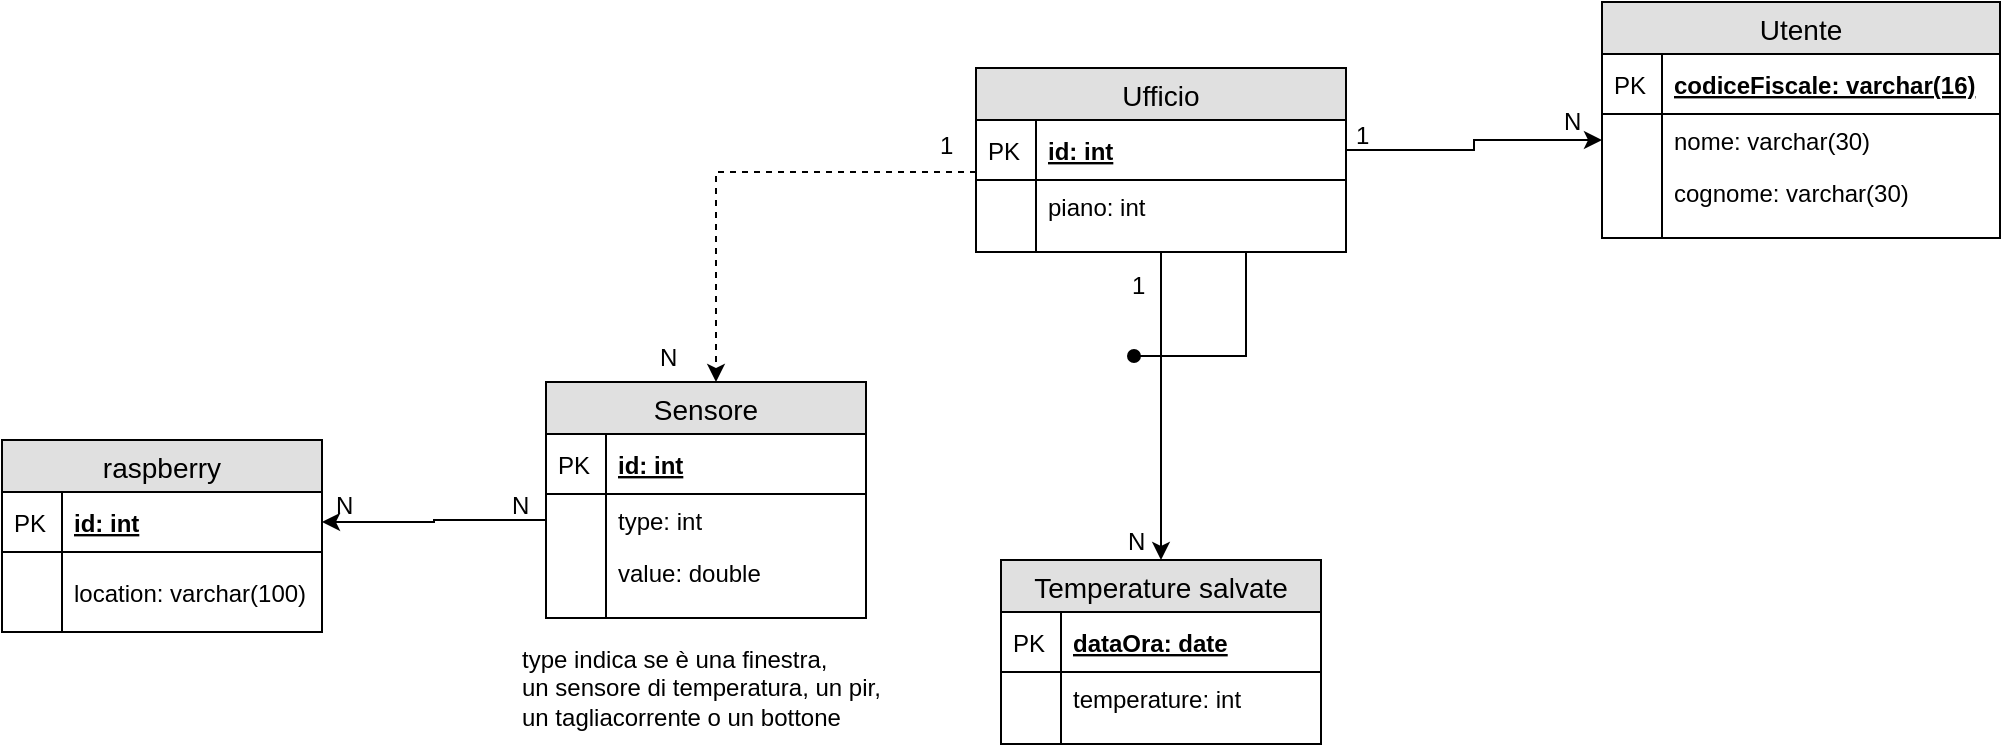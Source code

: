 <mxfile pages="1" version="11.2.5" type="device"><diagram id="4sE6rNUUj_0W_jl_XqRR" name="Page-1"><mxGraphModel dx="1486" dy="818" grid="0" gridSize="10" guides="1" tooltips="1" connect="1" arrows="1" fold="1" page="0" pageScale="1" pageWidth="827" pageHeight="1169" math="0" shadow="0"><root><mxCell id="0"/><mxCell id="1" parent="0"/><mxCell id="cxWCOzcrOJBSNeHOQnRx-14" style="edgeStyle=orthogonalEdgeStyle;rounded=0;orthogonalLoop=1;jettySize=auto;html=1;entryX=0.5;entryY=0;entryDx=0;entryDy=0;" parent="1" source="aO9DNiBAF3TeqYwznPGn-1" target="aO9DNiBAF3TeqYwznPGn-68" edge="1"><mxGeometry relative="1" as="geometry"/></mxCell><mxCell id="cxWCOzcrOJBSNeHOQnRx-16" style="edgeStyle=orthogonalEdgeStyle;rounded=0;orthogonalLoop=1;jettySize=auto;html=1;endArrow=oval;endFill=1;" parent="1" source="aO9DNiBAF3TeqYwznPGn-1" edge="1"><mxGeometry relative="1" as="geometry"><mxPoint x="316" y="401" as="targetPoint"/><Array as="points"><mxPoint x="372" y="401"/><mxPoint x="316" y="401"/></Array></mxGeometry></mxCell><mxCell id="aO9DNiBAF3TeqYwznPGn-1" value="Ufficio" style="swimlane;fontStyle=0;childLayout=stackLayout;horizontal=1;startSize=26;fillColor=#e0e0e0;horizontalStack=0;resizeParent=1;resizeParentMax=0;resizeLast=0;collapsible=1;marginBottom=0;swimlaneFillColor=#ffffff;align=center;fontSize=14;" parent="1" vertex="1"><mxGeometry x="237" y="257" width="185" height="92" as="geometry"/></mxCell><mxCell id="aO9DNiBAF3TeqYwznPGn-2" value="id: int" style="shape=partialRectangle;top=0;left=0;right=0;bottom=1;align=left;verticalAlign=middle;fillColor=none;spacingLeft=34;spacingRight=4;overflow=hidden;rotatable=0;points=[[0,0.5],[1,0.5]];portConstraint=eastwest;dropTarget=0;fontStyle=5;fontSize=12;" parent="aO9DNiBAF3TeqYwznPGn-1" vertex="1"><mxGeometry y="26" width="185" height="30" as="geometry"/></mxCell><mxCell id="aO9DNiBAF3TeqYwznPGn-3" value="PK" style="shape=partialRectangle;top=0;left=0;bottom=0;fillColor=none;align=left;verticalAlign=middle;spacingLeft=4;spacingRight=4;overflow=hidden;rotatable=0;points=[];portConstraint=eastwest;part=1;fontSize=12;" parent="aO9DNiBAF3TeqYwznPGn-2" vertex="1" connectable="0"><mxGeometry width="30" height="30" as="geometry"/></mxCell><mxCell id="aO9DNiBAF3TeqYwznPGn-4" value="piano: int" style="shape=partialRectangle;top=0;left=0;right=0;bottom=0;align=left;verticalAlign=top;fillColor=none;spacingLeft=34;spacingRight=4;overflow=hidden;rotatable=0;points=[[0,0.5],[1,0.5]];portConstraint=eastwest;dropTarget=0;fontSize=12;" parent="aO9DNiBAF3TeqYwznPGn-1" vertex="1"><mxGeometry y="56" width="185" height="26" as="geometry"/></mxCell><mxCell id="aO9DNiBAF3TeqYwznPGn-5" value="" style="shape=partialRectangle;top=0;left=0;bottom=0;fillColor=none;align=left;verticalAlign=top;spacingLeft=4;spacingRight=4;overflow=hidden;rotatable=0;points=[];portConstraint=eastwest;part=1;fontSize=12;" parent="aO9DNiBAF3TeqYwznPGn-4" vertex="1" connectable="0"><mxGeometry width="30" height="26" as="geometry"/></mxCell><mxCell id="aO9DNiBAF3TeqYwznPGn-10" value="" style="shape=partialRectangle;top=0;left=0;right=0;bottom=0;align=left;verticalAlign=top;fillColor=none;spacingLeft=34;spacingRight=4;overflow=hidden;rotatable=0;points=[[0,0.5],[1,0.5]];portConstraint=eastwest;dropTarget=0;fontSize=12;" parent="aO9DNiBAF3TeqYwznPGn-1" vertex="1"><mxGeometry y="82" width="185" height="10" as="geometry"/></mxCell><mxCell id="aO9DNiBAF3TeqYwznPGn-11" value="" style="shape=partialRectangle;top=0;left=0;bottom=0;fillColor=none;align=left;verticalAlign=top;spacingLeft=4;spacingRight=4;overflow=hidden;rotatable=0;points=[];portConstraint=eastwest;part=1;fontSize=12;" parent="aO9DNiBAF3TeqYwznPGn-10" vertex="1" connectable="0"><mxGeometry width="30" height="10" as="geometry"/></mxCell><mxCell id="aO9DNiBAF3TeqYwznPGn-12" value="Utente" style="swimlane;fontStyle=0;childLayout=stackLayout;horizontal=1;startSize=26;fillColor=#e0e0e0;horizontalStack=0;resizeParent=1;resizeParentMax=0;resizeLast=0;collapsible=1;marginBottom=0;swimlaneFillColor=#ffffff;align=center;fontSize=14;" parent="1" vertex="1"><mxGeometry x="550" y="224" width="199" height="118" as="geometry"/></mxCell><mxCell id="aO9DNiBAF3TeqYwznPGn-13" value="codiceFiscale: varchar(16)" style="shape=partialRectangle;top=0;left=0;right=0;bottom=1;align=left;verticalAlign=middle;fillColor=none;spacingLeft=34;spacingRight=4;overflow=hidden;rotatable=0;points=[[0,0.5],[1,0.5]];portConstraint=eastwest;dropTarget=0;fontStyle=5;fontSize=12;" parent="aO9DNiBAF3TeqYwznPGn-12" vertex="1"><mxGeometry y="26" width="199" height="30" as="geometry"/></mxCell><mxCell id="aO9DNiBAF3TeqYwznPGn-14" value="PK" style="shape=partialRectangle;top=0;left=0;bottom=0;fillColor=none;align=left;verticalAlign=middle;spacingLeft=4;spacingRight=4;overflow=hidden;rotatable=0;points=[];portConstraint=eastwest;part=1;fontSize=12;" parent="aO9DNiBAF3TeqYwznPGn-13" vertex="1" connectable="0"><mxGeometry width="30" height="30" as="geometry"/></mxCell><mxCell id="aO9DNiBAF3TeqYwznPGn-15" value="nome: varchar(30)" style="shape=partialRectangle;top=0;left=0;right=0;bottom=0;align=left;verticalAlign=top;fillColor=none;spacingLeft=34;spacingRight=4;overflow=hidden;rotatable=0;points=[[0,0.5],[1,0.5]];portConstraint=eastwest;dropTarget=0;fontSize=12;" parent="aO9DNiBAF3TeqYwznPGn-12" vertex="1"><mxGeometry y="56" width="199" height="26" as="geometry"/></mxCell><mxCell id="aO9DNiBAF3TeqYwznPGn-16" value="" style="shape=partialRectangle;top=0;left=0;bottom=0;fillColor=none;align=left;verticalAlign=top;spacingLeft=4;spacingRight=4;overflow=hidden;rotatable=0;points=[];portConstraint=eastwest;part=1;fontSize=12;" parent="aO9DNiBAF3TeqYwznPGn-15" vertex="1" connectable="0"><mxGeometry width="30" height="26" as="geometry"/></mxCell><mxCell id="aO9DNiBAF3TeqYwznPGn-17" value="cognome: varchar(30)" style="shape=partialRectangle;top=0;left=0;right=0;bottom=0;align=left;verticalAlign=top;fillColor=none;spacingLeft=34;spacingRight=4;overflow=hidden;rotatable=0;points=[[0,0.5],[1,0.5]];portConstraint=eastwest;dropTarget=0;fontSize=12;" parent="aO9DNiBAF3TeqYwznPGn-12" vertex="1"><mxGeometry y="82" width="199" height="26" as="geometry"/></mxCell><mxCell id="aO9DNiBAF3TeqYwznPGn-18" value="" style="shape=partialRectangle;top=0;left=0;bottom=0;fillColor=none;align=left;verticalAlign=top;spacingLeft=4;spacingRight=4;overflow=hidden;rotatable=0;points=[];portConstraint=eastwest;part=1;fontSize=12;" parent="aO9DNiBAF3TeqYwznPGn-17" vertex="1" connectable="0"><mxGeometry width="30" height="26" as="geometry"/></mxCell><mxCell id="aO9DNiBAF3TeqYwznPGn-21" value="" style="shape=partialRectangle;top=0;left=0;right=0;bottom=0;align=left;verticalAlign=top;fillColor=none;spacingLeft=34;spacingRight=4;overflow=hidden;rotatable=0;points=[[0,0.5],[1,0.5]];portConstraint=eastwest;dropTarget=0;fontSize=12;" parent="aO9DNiBAF3TeqYwznPGn-12" vertex="1"><mxGeometry y="108" width="199" height="10" as="geometry"/></mxCell><mxCell id="aO9DNiBAF3TeqYwznPGn-22" value="" style="shape=partialRectangle;top=0;left=0;bottom=0;fillColor=none;align=left;verticalAlign=top;spacingLeft=4;spacingRight=4;overflow=hidden;rotatable=0;points=[];portConstraint=eastwest;part=1;fontSize=12;" parent="aO9DNiBAF3TeqYwznPGn-21" vertex="1" connectable="0"><mxGeometry width="30" height="10" as="geometry"/></mxCell><mxCell id="aO9DNiBAF3TeqYwznPGn-23" style="edgeStyle=orthogonalEdgeStyle;rounded=0;orthogonalLoop=1;jettySize=auto;html=1;entryX=0;entryY=0.5;entryDx=0;entryDy=0;" parent="1" source="aO9DNiBAF3TeqYwznPGn-2" target="aO9DNiBAF3TeqYwznPGn-15" edge="1"><mxGeometry relative="1" as="geometry"/></mxCell><mxCell id="aO9DNiBAF3TeqYwznPGn-68" value="Temperature salvate" style="swimlane;fontStyle=0;childLayout=stackLayout;horizontal=1;startSize=26;fillColor=#e0e0e0;horizontalStack=0;resizeParent=1;resizeParentMax=0;resizeLast=0;collapsible=1;marginBottom=0;swimlaneFillColor=#ffffff;align=center;fontSize=14;" parent="1" vertex="1"><mxGeometry x="249.5" y="503" width="160" height="92" as="geometry"/></mxCell><mxCell id="aO9DNiBAF3TeqYwznPGn-69" value="dataOra: date" style="shape=partialRectangle;top=0;left=0;right=0;bottom=1;align=left;verticalAlign=middle;fillColor=none;spacingLeft=34;spacingRight=4;overflow=hidden;rotatable=0;points=[[0,0.5],[1,0.5]];portConstraint=eastwest;dropTarget=0;fontStyle=5;fontSize=12;" parent="aO9DNiBAF3TeqYwznPGn-68" vertex="1"><mxGeometry y="26" width="160" height="30" as="geometry"/></mxCell><mxCell id="aO9DNiBAF3TeqYwznPGn-70" value="PK" style="shape=partialRectangle;top=0;left=0;bottom=0;fillColor=none;align=left;verticalAlign=middle;spacingLeft=4;spacingRight=4;overflow=hidden;rotatable=0;points=[];portConstraint=eastwest;part=1;fontSize=12;" parent="aO9DNiBAF3TeqYwznPGn-69" vertex="1" connectable="0"><mxGeometry width="30" height="30" as="geometry"/></mxCell><mxCell id="aO9DNiBAF3TeqYwznPGn-73" value="temperature: int" style="shape=partialRectangle;top=0;left=0;right=0;bottom=0;align=left;verticalAlign=top;fillColor=none;spacingLeft=34;spacingRight=4;overflow=hidden;rotatable=0;points=[[0,0.5],[1,0.5]];portConstraint=eastwest;dropTarget=0;fontSize=12;" parent="aO9DNiBAF3TeqYwznPGn-68" vertex="1"><mxGeometry y="56" width="160" height="26" as="geometry"/></mxCell><mxCell id="aO9DNiBAF3TeqYwznPGn-74" value="" style="shape=partialRectangle;top=0;left=0;bottom=0;fillColor=none;align=left;verticalAlign=top;spacingLeft=4;spacingRight=4;overflow=hidden;rotatable=0;points=[];portConstraint=eastwest;part=1;fontSize=12;" parent="aO9DNiBAF3TeqYwznPGn-73" vertex="1" connectable="0"><mxGeometry width="30" height="26" as="geometry"/></mxCell><mxCell id="aO9DNiBAF3TeqYwznPGn-77" value="" style="shape=partialRectangle;top=0;left=0;right=0;bottom=0;align=left;verticalAlign=top;fillColor=none;spacingLeft=34;spacingRight=4;overflow=hidden;rotatable=0;points=[[0,0.5],[1,0.5]];portConstraint=eastwest;dropTarget=0;fontSize=12;" parent="aO9DNiBAF3TeqYwznPGn-68" vertex="1"><mxGeometry y="82" width="160" height="10" as="geometry"/></mxCell><mxCell id="aO9DNiBAF3TeqYwznPGn-78" value="" style="shape=partialRectangle;top=0;left=0;bottom=0;fillColor=none;align=left;verticalAlign=top;spacingLeft=4;spacingRight=4;overflow=hidden;rotatable=0;points=[];portConstraint=eastwest;part=1;fontSize=12;" parent="aO9DNiBAF3TeqYwznPGn-77" vertex="1" connectable="0"><mxGeometry width="30" height="10" as="geometry"/></mxCell><mxCell id="aO9DNiBAF3TeqYwznPGn-80" value="1" style="text;html=1;resizable=0;points=[];autosize=1;align=left;verticalAlign=top;spacingTop=-4;" parent="1" vertex="1"><mxGeometry x="312.5" y="356" width="17" height="14" as="geometry"/></mxCell><mxCell id="aO9DNiBAF3TeqYwznPGn-81" value="N" style="text;html=1;resizable=0;points=[];autosize=1;align=left;verticalAlign=top;spacingTop=-4;" parent="1" vertex="1"><mxGeometry x="310.5" y="484" width="19" height="14" as="geometry"/></mxCell><mxCell id="aO9DNiBAF3TeqYwznPGn-86" value="1" style="text;html=1;resizable=0;points=[];autosize=1;align=left;verticalAlign=top;spacingTop=-4;" parent="1" vertex="1"><mxGeometry x="217" y="286" width="17" height="14" as="geometry"/></mxCell><mxCell id="aO9DNiBAF3TeqYwznPGn-99" value="1" style="text;html=1;resizable=0;points=[];autosize=1;align=left;verticalAlign=top;spacingTop=-4;" parent="1" vertex="1"><mxGeometry x="424.5" y="281" width="17" height="14" as="geometry"/></mxCell><mxCell id="aO9DNiBAF3TeqYwznPGn-100" value="N" style="text;html=1;resizable=0;points=[];autosize=1;align=left;verticalAlign=top;spacingTop=-4;" parent="1" vertex="1"><mxGeometry x="529" y="274" width="19" height="14" as="geometry"/></mxCell><mxCell id="cxWCOzcrOJBSNeHOQnRx-1" value="Sensore" style="swimlane;fontStyle=0;childLayout=stackLayout;horizontal=1;startSize=26;fillColor=#e0e0e0;horizontalStack=0;resizeParent=1;resizeParentMax=0;resizeLast=0;collapsible=1;marginBottom=0;swimlaneFillColor=#ffffff;align=center;fontSize=14;" parent="1" vertex="1"><mxGeometry x="22" y="414" width="160" height="118" as="geometry"/></mxCell><mxCell id="cxWCOzcrOJBSNeHOQnRx-2" value="id: int" style="shape=partialRectangle;top=0;left=0;right=0;bottom=1;align=left;verticalAlign=middle;fillColor=none;spacingLeft=34;spacingRight=4;overflow=hidden;rotatable=0;points=[[0,0.5],[1,0.5]];portConstraint=eastwest;dropTarget=0;fontStyle=5;fontSize=12;" parent="cxWCOzcrOJBSNeHOQnRx-1" vertex="1"><mxGeometry y="26" width="160" height="30" as="geometry"/></mxCell><mxCell id="cxWCOzcrOJBSNeHOQnRx-3" value="PK" style="shape=partialRectangle;top=0;left=0;bottom=0;fillColor=none;align=left;verticalAlign=middle;spacingLeft=4;spacingRight=4;overflow=hidden;rotatable=0;points=[];portConstraint=eastwest;part=1;fontSize=12;" parent="cxWCOzcrOJBSNeHOQnRx-2" vertex="1" connectable="0"><mxGeometry width="30" height="30" as="geometry"/></mxCell><mxCell id="cxWCOzcrOJBSNeHOQnRx-4" value="type: int" style="shape=partialRectangle;top=0;left=0;right=0;bottom=0;align=left;verticalAlign=top;fillColor=none;spacingLeft=34;spacingRight=4;overflow=hidden;rotatable=0;points=[[0,0.5],[1,0.5]];portConstraint=eastwest;dropTarget=0;fontSize=12;" parent="cxWCOzcrOJBSNeHOQnRx-1" vertex="1"><mxGeometry y="56" width="160" height="26" as="geometry"/></mxCell><mxCell id="cxWCOzcrOJBSNeHOQnRx-5" value="" style="shape=partialRectangle;top=0;left=0;bottom=0;fillColor=none;align=left;verticalAlign=top;spacingLeft=4;spacingRight=4;overflow=hidden;rotatable=0;points=[];portConstraint=eastwest;part=1;fontSize=12;" parent="cxWCOzcrOJBSNeHOQnRx-4" vertex="1" connectable="0"><mxGeometry width="30" height="26" as="geometry"/></mxCell><mxCell id="cxWCOzcrOJBSNeHOQnRx-9" value="value: double" style="shape=partialRectangle;top=0;left=0;right=0;bottom=0;align=left;verticalAlign=top;fillColor=none;spacingLeft=34;spacingRight=4;overflow=hidden;rotatable=0;points=[[0,0.5],[1,0.5]];portConstraint=eastwest;dropTarget=0;fontSize=12;" parent="cxWCOzcrOJBSNeHOQnRx-1" vertex="1"><mxGeometry y="82" width="160" height="26" as="geometry"/></mxCell><mxCell id="cxWCOzcrOJBSNeHOQnRx-10" value="" style="shape=partialRectangle;top=0;left=0;bottom=0;fillColor=none;align=left;verticalAlign=top;spacingLeft=4;spacingRight=4;overflow=hidden;rotatable=0;points=[];portConstraint=eastwest;part=1;fontSize=12;" parent="cxWCOzcrOJBSNeHOQnRx-9" vertex="1" connectable="0"><mxGeometry width="30" height="26" as="geometry"/></mxCell><mxCell id="cxWCOzcrOJBSNeHOQnRx-6" value="" style="shape=partialRectangle;top=0;left=0;right=0;bottom=0;align=left;verticalAlign=top;fillColor=none;spacingLeft=34;spacingRight=4;overflow=hidden;rotatable=0;points=[[0,0.5],[1,0.5]];portConstraint=eastwest;dropTarget=0;fontSize=12;" parent="cxWCOzcrOJBSNeHOQnRx-1" vertex="1"><mxGeometry y="108" width="160" height="10" as="geometry"/></mxCell><mxCell id="cxWCOzcrOJBSNeHOQnRx-7" value="" style="shape=partialRectangle;top=0;left=0;bottom=0;fillColor=none;align=left;verticalAlign=top;spacingLeft=4;spacingRight=4;overflow=hidden;rotatable=0;points=[];portConstraint=eastwest;part=1;fontSize=12;" parent="cxWCOzcrOJBSNeHOQnRx-6" vertex="1" connectable="0"><mxGeometry width="30" height="10" as="geometry"/></mxCell><mxCell id="cxWCOzcrOJBSNeHOQnRx-11" style="edgeStyle=orthogonalEdgeStyle;rounded=0;orthogonalLoop=1;jettySize=auto;html=1;dashed=1;" parent="1" source="aO9DNiBAF3TeqYwznPGn-2" target="cxWCOzcrOJBSNeHOQnRx-1" edge="1"><mxGeometry relative="1" as="geometry"><Array as="points"><mxPoint x="107" y="309"/></Array></mxGeometry></mxCell><mxCell id="cxWCOzcrOJBSNeHOQnRx-12" value="N" style="text;html=1;resizable=0;points=[];autosize=1;align=left;verticalAlign=top;spacingTop=-4;" parent="1" vertex="1"><mxGeometry x="77" y="392" width="19" height="14" as="geometry"/></mxCell><mxCell id="cxWCOzcrOJBSNeHOQnRx-13" value="type indica se è una finestra,&lt;br&gt;un sensore di temperatura, un pir,&lt;br&gt;un tagliacorrente o un bottone" style="text;html=1;resizable=0;points=[];autosize=1;align=left;verticalAlign=top;spacingTop=-4;" parent="1" vertex="1"><mxGeometry x="7.5" y="543" width="189" height="42" as="geometry"/></mxCell><mxCell id="fgxf7G3aTI5hOdZGhfT3-2" value="raspberry" style="swimlane;fontStyle=0;childLayout=stackLayout;horizontal=1;startSize=26;fillColor=#e0e0e0;horizontalStack=0;resizeParent=1;resizeParentMax=0;resizeLast=0;collapsible=1;marginBottom=0;swimlaneFillColor=#ffffff;align=center;fontSize=14;" parent="1" vertex="1"><mxGeometry x="-250" y="443" width="160" height="96" as="geometry"/></mxCell><mxCell id="fgxf7G3aTI5hOdZGhfT3-3" value="id: int" style="shape=partialRectangle;top=0;left=0;right=0;bottom=1;align=left;verticalAlign=middle;fillColor=none;spacingLeft=34;spacingRight=4;overflow=hidden;rotatable=0;points=[[0,0.5],[1,0.5]];portConstraint=eastwest;dropTarget=0;fontStyle=5;fontSize=12;" parent="fgxf7G3aTI5hOdZGhfT3-2" vertex="1"><mxGeometry y="26" width="160" height="30" as="geometry"/></mxCell><mxCell id="fgxf7G3aTI5hOdZGhfT3-4" value="PK" style="shape=partialRectangle;top=0;left=0;bottom=0;fillColor=none;align=left;verticalAlign=middle;spacingLeft=4;spacingRight=4;overflow=hidden;rotatable=0;points=[];portConstraint=eastwest;part=1;fontSize=12;" parent="fgxf7G3aTI5hOdZGhfT3-3" vertex="1" connectable="0"><mxGeometry width="30" height="30" as="geometry"/></mxCell><mxCell id="fgxf7G3aTI5hOdZGhfT3-11" value="" style="text;strokeColor=#000000;fillColor=none;spacingLeft=4;spacingRight=4;overflow=hidden;rotatable=0;points=[[0,0.5],[1,0.5]];portConstraint=eastwest;fontSize=12;fontFamily=Helvetica;fontColor=#000000;align=left;" parent="fgxf7G3aTI5hOdZGhfT3-2" vertex="1"><mxGeometry y="56" width="160" height="40" as="geometry"/></mxCell><mxCell id="fgxf7G3aTI5hOdZGhfT3-12" value="" style="shape=partialRectangle;top=0;left=0;bottom=0;fillColor=none;align=left;verticalAlign=top;spacingLeft=4;spacingRight=4;overflow=hidden;rotatable=0;points=[];portConstraint=eastwest;part=1;fontSize=12;" parent="fgxf7G3aTI5hOdZGhfT3-11" vertex="1" connectable="0"><mxGeometry width="30" height="10" as="geometry"/></mxCell><mxCell id="2aDIq8NBXiAwYGTE7ZeL-3" value="location: varchar(100)" style="shape=partialRectangle;top=0;left=0;right=0;bottom=0;align=left;verticalAlign=top;fillColor=none;spacingLeft=34;spacingRight=4;overflow=hidden;rotatable=0;points=[[0,0.5],[1,0.5]];portConstraint=eastwest;dropTarget=0;fontSize=12;" parent="fgxf7G3aTI5hOdZGhfT3-11" vertex="1"><mxGeometry y="7" width="160" height="26" as="geometry"/></mxCell><mxCell id="2aDIq8NBXiAwYGTE7ZeL-4" value="" style="shape=partialRectangle;top=0;left=0;bottom=0;fillColor=none;align=left;verticalAlign=top;spacingLeft=4;spacingRight=4;overflow=hidden;rotatable=0;points=[];portConstraint=eastwest;part=1;fontSize=12;" parent="2aDIq8NBXiAwYGTE7ZeL-3" vertex="1" connectable="0"><mxGeometry width="30" height="26" as="geometry"/></mxCell><mxCell id="2aDIq8NBXiAwYGTE7ZeL-5" value="" style="shape=partialRectangle;top=0;left=0;right=0;bottom=0;align=left;verticalAlign=top;fillColor=none;spacingLeft=34;spacingRight=4;overflow=hidden;rotatable=0;points=[[0,0.5],[1,0.5]];portConstraint=eastwest;dropTarget=0;fontSize=12;" parent="fgxf7G3aTI5hOdZGhfT3-11" vertex="1"><mxGeometry y="30" width="160" height="10" as="geometry"/></mxCell><mxCell id="2aDIq8NBXiAwYGTE7ZeL-6" value="" style="shape=partialRectangle;top=0;left=0;bottom=0;fillColor=none;align=left;verticalAlign=top;spacingLeft=4;spacingRight=4;overflow=hidden;rotatable=0;points=[];portConstraint=eastwest;part=1;fontSize=12;" parent="2aDIq8NBXiAwYGTE7ZeL-5" vertex="1" connectable="0"><mxGeometry width="30" height="10" as="geometry"/></mxCell><mxCell id="fgxf7G3aTI5hOdZGhfT3-14" value="N" style="text;html=1;resizable=0;points=[];autosize=1;align=left;verticalAlign=top;spacingTop=-4;" parent="1" vertex="1"><mxGeometry x="-85" y="466" width="19" height="14" as="geometry"/></mxCell><mxCell id="fgxf7G3aTI5hOdZGhfT3-15" value="N" style="text;html=1;resizable=0;points=[];autosize=1;align=left;verticalAlign=top;spacingTop=-4;" parent="1" vertex="1"><mxGeometry x="3" y="466" width="19" height="14" as="geometry"/></mxCell><mxCell id="fgxf7G3aTI5hOdZGhfT3-16" style="edgeStyle=orthogonalEdgeStyle;rounded=0;orthogonalLoop=1;jettySize=auto;html=1;entryX=1;entryY=0.5;entryDx=0;entryDy=0;" parent="1" source="cxWCOzcrOJBSNeHOQnRx-4" target="fgxf7G3aTI5hOdZGhfT3-3" edge="1"><mxGeometry relative="1" as="geometry"/></mxCell></root></mxGraphModel></diagram></mxfile>